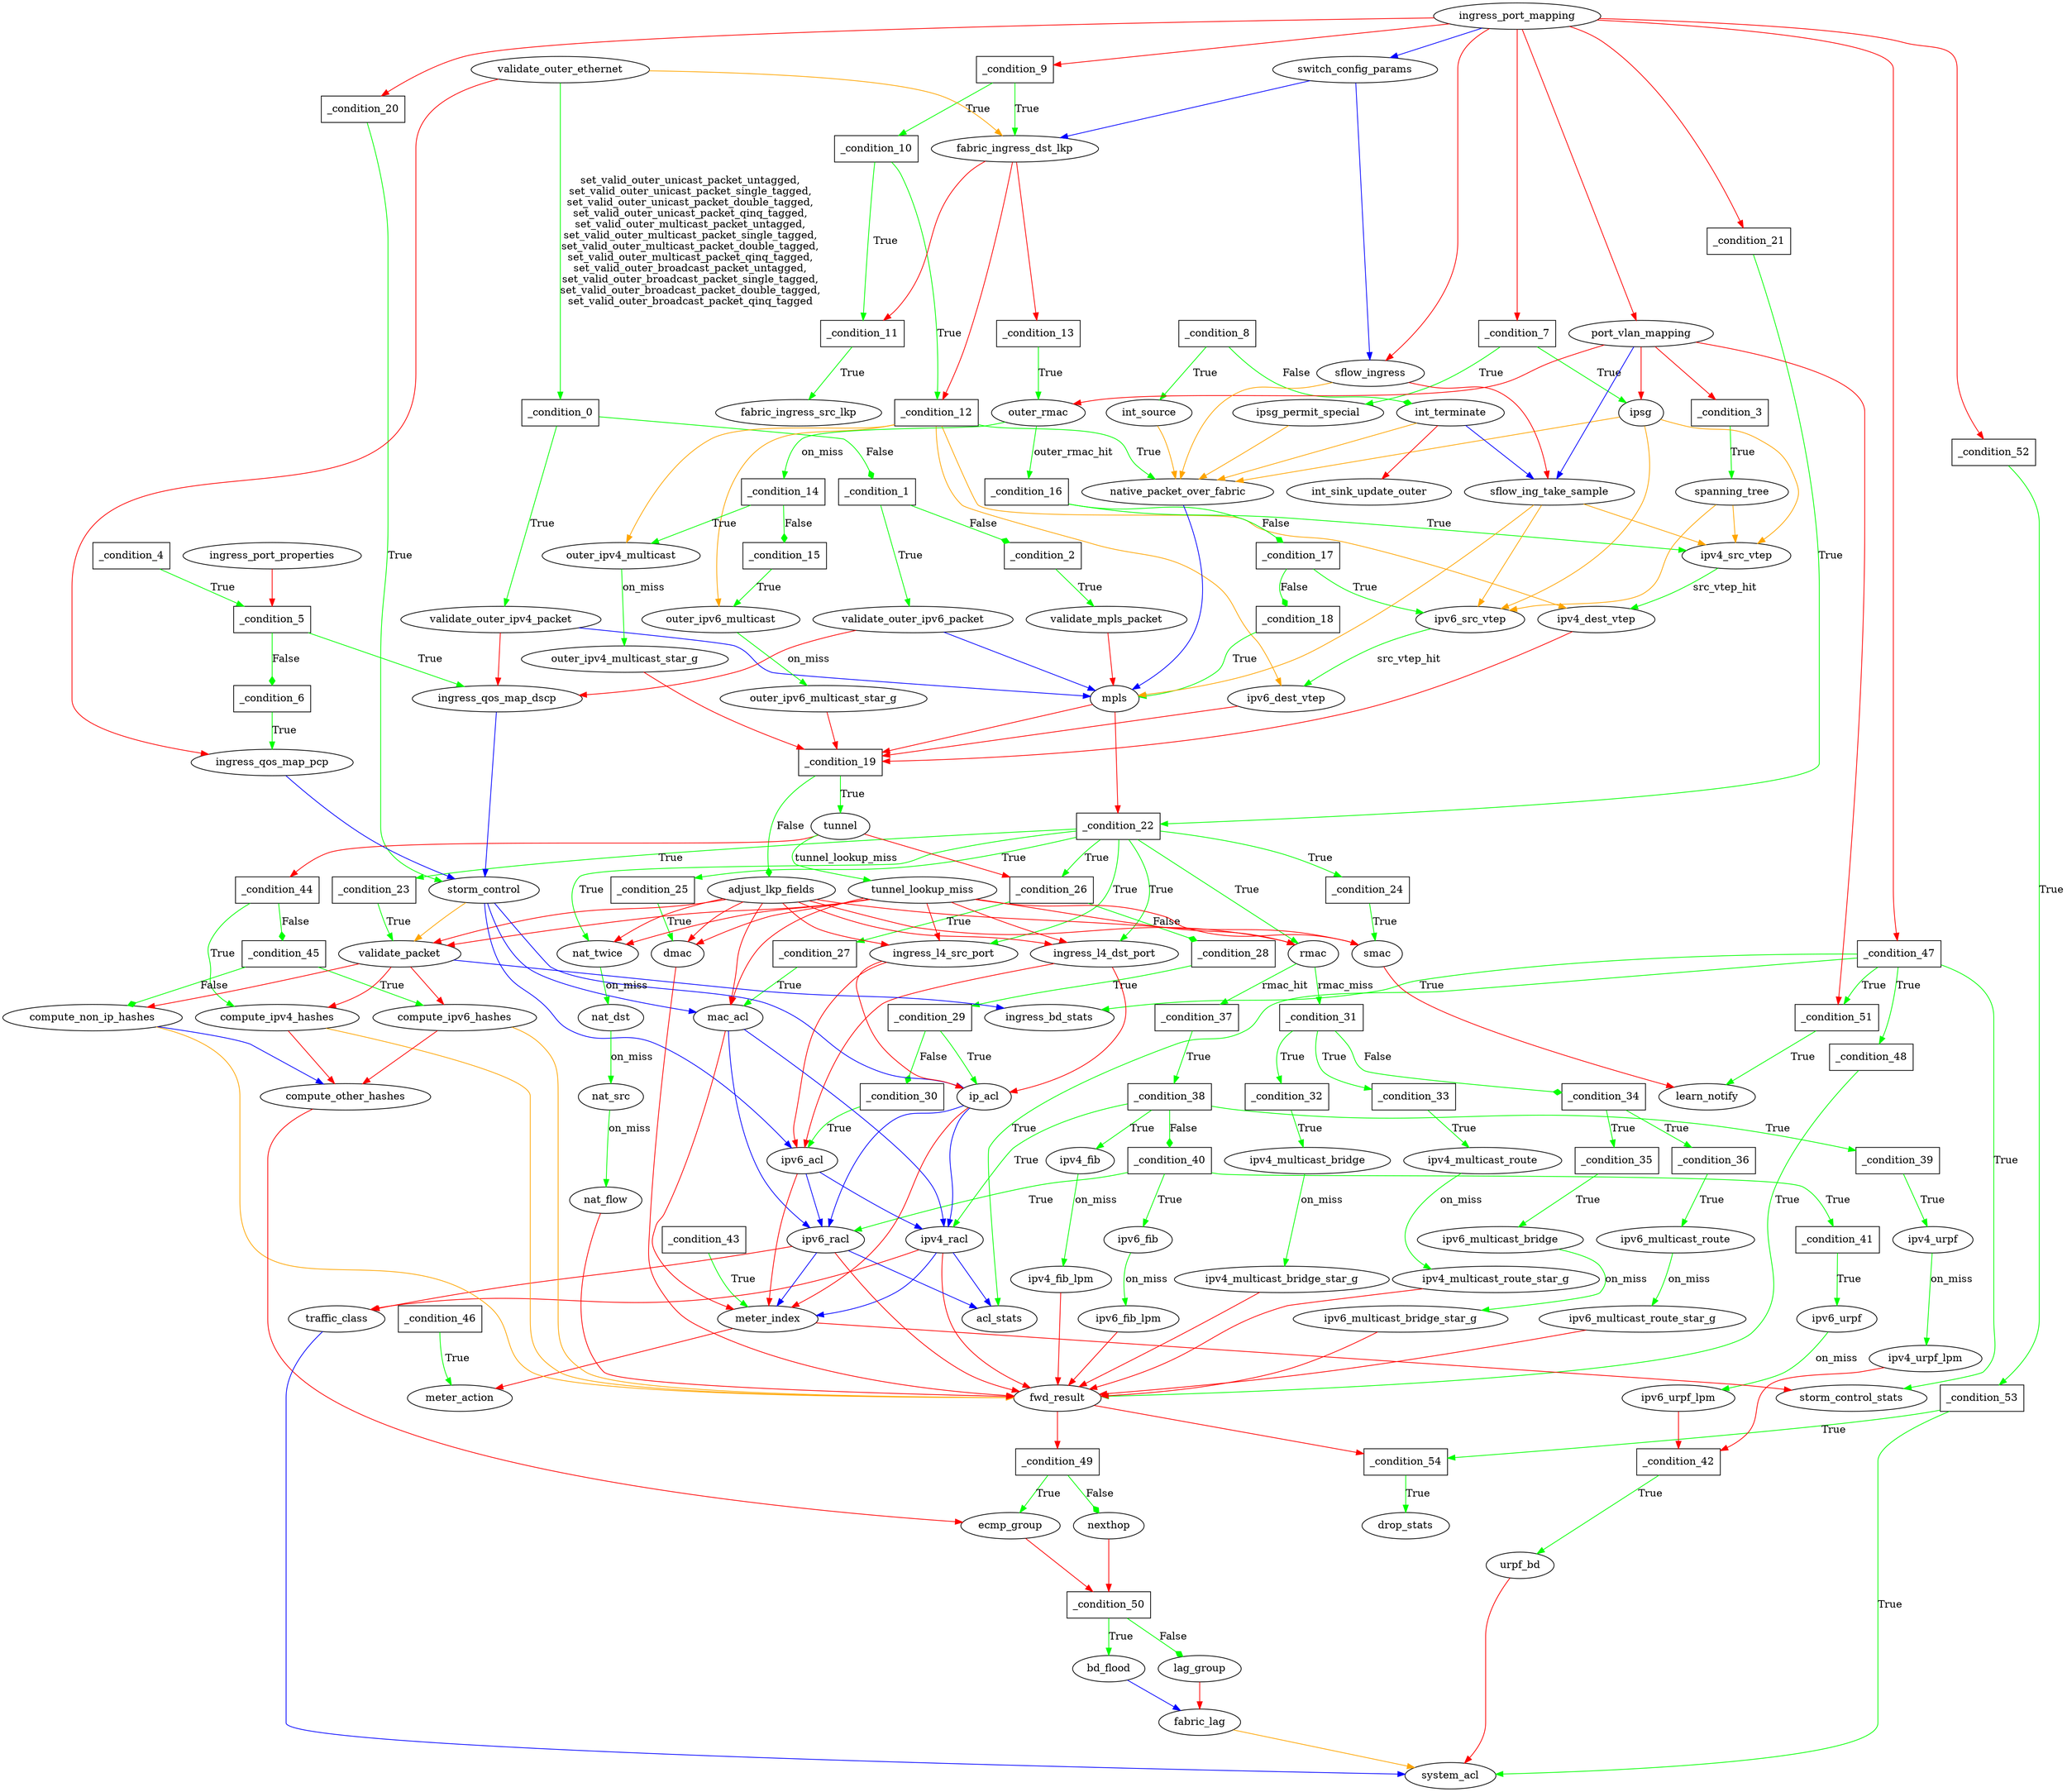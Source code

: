 digraph ingress {
_condition_0 [shape=box label="_condition_0"];
_condition_1 [shape=box label="_condition_1"];
_condition_10 [shape=box label="_condition_10"];
_condition_11 [shape=box label="_condition_11"];
_condition_12 [shape=box label="_condition_12"];
_condition_13 [shape=box label="_condition_13"];
_condition_14 [shape=box label="_condition_14"];
_condition_15 [shape=box label="_condition_15"];
_condition_16 [shape=box label="_condition_16"];
_condition_17 [shape=box label="_condition_17"];
_condition_18 [shape=box label="_condition_18"];
_condition_19 [shape=box label="_condition_19"];
_condition_2 [shape=box label="_condition_2"];
_condition_20 [shape=box label="_condition_20"];
_condition_21 [shape=box label="_condition_21"];
_condition_22 [shape=box label="_condition_22"];
_condition_23 [shape=box label="_condition_23"];
_condition_24 [shape=box label="_condition_24"];
_condition_25 [shape=box label="_condition_25"];
_condition_26 [shape=box label="_condition_26"];
_condition_27 [shape=box label="_condition_27"];
_condition_28 [shape=box label="_condition_28"];
_condition_29 [shape=box label="_condition_29"];
_condition_3 [shape=box label="_condition_3"];
_condition_30 [shape=box label="_condition_30"];
_condition_31 [shape=box label="_condition_31"];
_condition_32 [shape=box label="_condition_32"];
_condition_33 [shape=box label="_condition_33"];
_condition_34 [shape=box label="_condition_34"];
_condition_35 [shape=box label="_condition_35"];
_condition_36 [shape=box label="_condition_36"];
_condition_37 [shape=box label="_condition_37"];
_condition_38 [shape=box label="_condition_38"];
_condition_39 [shape=box label="_condition_39"];
_condition_4 [shape=box label="_condition_4"];
_condition_40 [shape=box label="_condition_40"];
_condition_41 [shape=box label="_condition_41"];
_condition_42 [shape=box label="_condition_42"];
_condition_43 [shape=box label="_condition_43"];
_condition_44 [shape=box label="_condition_44"];
_condition_45 [shape=box label="_condition_45"];
_condition_46 [shape=box label="_condition_46"];
_condition_47 [shape=box label="_condition_47"];
_condition_48 [shape=box label="_condition_48"];
_condition_49 [shape=box label="_condition_49"];
_condition_5 [shape=box label="_condition_5"];
_condition_50 [shape=box label="_condition_50"];
_condition_51 [shape=box label="_condition_51"];
_condition_52 [shape=box label="_condition_52"];
_condition_53 [shape=box label="_condition_53"];
_condition_54 [shape=box label="_condition_54"];
_condition_6 [shape=box label="_condition_6"];
_condition_7 [shape=box label="_condition_7"];
_condition_8 [shape=box label="_condition_8"];
_condition_9 [shape=box label="_condition_9"];
_condition_0 -> _condition_1 [color=green  label="False" arrowhead = diamond];
_condition_0 -> validate_outer_ipv4_packet [color=green  label="True"];
_condition_1 -> _condition_2 [color=green  label="False" arrowhead = diamond];
_condition_1 -> validate_outer_ipv6_packet [color=green  label="True"];
_condition_10 -> _condition_11 [color=green  label="True"];
_condition_10 -> _condition_12 [color=green  label="True"];
_condition_11 -> fabric_ingress_src_lkp [color=green  label="True"];
_condition_12 -> ipv4_dest_vtep [color=orange ];
_condition_12 -> ipv6_dest_vtep [color=orange ];
_condition_12 -> native_packet_over_fabric [color=green  label="True"];
_condition_12 -> outer_ipv4_multicast [color=orange ];
_condition_12 -> outer_ipv6_multicast [color=orange ];
_condition_13 -> outer_rmac [color=green  label="True"];
_condition_14 -> _condition_15 [color=green  label="False" arrowhead = diamond];
_condition_14 -> outer_ipv4_multicast [color=green  label="True"];
_condition_15 -> outer_ipv6_multicast [color=green  label="True"];
_condition_16 -> _condition_17 [color=green  label="False" arrowhead = diamond];
_condition_16 -> ipv4_src_vtep [color=green  label="True"];
_condition_17 -> _condition_18 [color=green  label="False" arrowhead = diamond];
_condition_17 -> ipv6_src_vtep [color=green  label="True"];
_condition_18 -> mpls [color=green  label="True"];
_condition_19 -> adjust_lkp_fields [color=green  label="False" arrowhead = diamond];
_condition_19 -> tunnel [color=green  label="True"];
_condition_2 -> validate_mpls_packet [color=green  label="True"];
_condition_20 -> storm_control [color=green  label="True"];
_condition_21 -> _condition_22 [color=green  label="True"];
_condition_22 -> _condition_23 [color=green  label="True"];
_condition_22 -> _condition_24 [color=green  label="True"];
_condition_22 -> _condition_25 [color=green  label="True"];
_condition_22 -> _condition_26 [color=green  label="True"];
_condition_22 -> ingress_l4_dst_port [color=green  label="True"];
_condition_22 -> ingress_l4_src_port [color=green  label="True"];
_condition_22 -> nat_twice [color=green  label="True"];
_condition_22 -> rmac [color=green  label="True"];
_condition_23 -> validate_packet [color=green  label="True"];
_condition_24 -> smac [color=green  label="True"];
_condition_25 -> dmac [color=green  label="True"];
_condition_26 -> _condition_27 [color=green  label="True"];
_condition_26 -> _condition_28 [color=green  label="False" arrowhead = diamond];
_condition_27 -> mac_acl [color=green  label="True"];
_condition_28 -> _condition_29 [color=green  label="True"];
_condition_29 -> _condition_30 [color=green  label="False" arrowhead = diamond];
_condition_29 -> ip_acl [color=green  label="True"];
_condition_3 -> spanning_tree [color=green  label="True"];
_condition_30 -> ipv6_acl [color=green  label="True"];
_condition_31 -> _condition_32 [color=green  label="True"];
_condition_31 -> _condition_33 [color=green  label="True"];
_condition_31 -> _condition_34 [color=green  label="False" arrowhead = diamond];
_condition_32 -> ipv4_multicast_bridge [color=green  label="True"];
_condition_33 -> ipv4_multicast_route [color=green  label="True"];
_condition_34 -> _condition_35 [color=green  label="True"];
_condition_34 -> _condition_36 [color=green  label="True"];
_condition_35 -> ipv6_multicast_bridge [color=green  label="True"];
_condition_36 -> ipv6_multicast_route [color=green  label="True"];
_condition_37 -> _condition_38 [color=green  label="True"];
_condition_38 -> _condition_39 [color=green  label="True"];
_condition_38 -> _condition_40 [color=green  label="False" arrowhead = diamond];
_condition_38 -> ipv4_fib [color=green  label="True"];
_condition_38 -> ipv4_racl [color=green  label="True"];
_condition_39 -> ipv4_urpf [color=green  label="True"];
_condition_4 -> _condition_5 [color=green  label="True"];
_condition_40 -> _condition_41 [color=green  label="True"];
_condition_40 -> ipv6_fib [color=green  label="True"];
_condition_40 -> ipv6_racl [color=green  label="True"];
_condition_41 -> ipv6_urpf [color=green  label="True"];
_condition_42 -> urpf_bd [color=green  label="True"];
_condition_43 -> meter_index [color=green  label="True"];
_condition_44 -> _condition_45 [color=green  label="False" arrowhead = diamond];
_condition_44 -> compute_ipv4_hashes [color=green  label="True"];
_condition_45 -> compute_ipv6_hashes [color=green  label="True"];
_condition_45 -> compute_non_ip_hashes [color=green  label="False" arrowhead = diamond];
_condition_46 -> meter_action [color=green  label="True"];
_condition_47 -> _condition_48 [color=green  label="True"];
_condition_47 -> _condition_51 [color=green  label="True"];
_condition_47 -> acl_stats [color=green  label="True"];
_condition_47 -> ingress_bd_stats [color=green  label="True"];
_condition_47 -> storm_control_stats [color=green  label="True"];
_condition_48 -> fwd_result [color=green  label="True"];
_condition_49 -> ecmp_group [color=green  label="True"];
_condition_49 -> nexthop [color=green  label="False" arrowhead = diamond];
_condition_5 -> _condition_6 [color=green  label="False" arrowhead = diamond];
_condition_5 -> ingress_qos_map_dscp [color=green  label="True"];
_condition_50 -> bd_flood [color=green  label="True"];
_condition_50 -> lag_group [color=green  label="False" arrowhead = diamond];
_condition_51 -> learn_notify [color=green  label="True"];
_condition_52 -> _condition_53 [color=green  label="True"];
_condition_53 -> _condition_54 [color=green  label="True"];
_condition_53 -> system_acl [color=green  label="True"];
_condition_54 -> drop_stats [color=green  label="True"];
_condition_6 -> ingress_qos_map_pcp [color=green  label="True"];
_condition_7 -> ipsg [color=green  label="True"];
_condition_7 -> ipsg_permit_special [color=green  label="True"];
_condition_8 -> int_source [color=green  label="True"];
_condition_8 -> int_terminate [color=green  label="False" arrowhead = diamond];
_condition_9 -> _condition_10 [color=green  label="True"];
_condition_9 -> fabric_ingress_dst_lkp [color=green  label="True"];
adjust_lkp_fields -> dmac [color=red ];
adjust_lkp_fields -> ingress_l4_dst_port [color=red ];
adjust_lkp_fields -> ingress_l4_src_port [color=red ];
adjust_lkp_fields -> mac_acl [color=red ];
adjust_lkp_fields -> nat_twice [color=red ];
adjust_lkp_fields -> rmac [color=red ];
adjust_lkp_fields -> smac [color=red ];
adjust_lkp_fields -> validate_packet [color=red ];
bd_flood -> fabric_lag [color=blue ];
compute_ipv4_hashes -> compute_other_hashes [color=red ];
compute_ipv4_hashes -> fwd_result [color=orange ];
compute_ipv6_hashes -> compute_other_hashes [color=red ];
compute_ipv6_hashes -> fwd_result [color=orange ];
compute_non_ip_hashes -> compute_other_hashes [color=blue ];
compute_non_ip_hashes -> fwd_result [color=orange ];
compute_other_hashes -> ecmp_group [color=red ];
dmac -> fwd_result [color=red ];
ecmp_group -> _condition_50 [color=red ];
fabric_ingress_dst_lkp -> _condition_11 [color=red ];
fabric_ingress_dst_lkp -> _condition_12 [color=red ];
fabric_ingress_dst_lkp -> _condition_13 [color=red ];
fabric_lag -> system_acl [color=orange ];
fwd_result -> _condition_49 [color=red ];
fwd_result -> _condition_54 [color=red ];
ingress_l4_dst_port -> ip_acl [color=red ];
ingress_l4_dst_port -> ipv6_acl [color=red ];
ingress_l4_src_port -> ip_acl [color=red ];
ingress_l4_src_port -> ipv6_acl [color=red ];
ingress_port_mapping -> _condition_20 [color=red ];
ingress_port_mapping -> _condition_21 [color=red ];
ingress_port_mapping -> _condition_47 [color=red ];
ingress_port_mapping -> _condition_52 [color=red ];
ingress_port_mapping -> _condition_7 [color=red ];
ingress_port_mapping -> _condition_9 [color=red ];
ingress_port_mapping -> port_vlan_mapping [color=red ];
ingress_port_mapping -> sflow_ingress [color=red ];
ingress_port_mapping -> switch_config_params [color=blue ];
ingress_port_properties -> _condition_5 [color=red ];
ingress_qos_map_dscp -> storm_control [color=blue ];
ingress_qos_map_pcp -> storm_control [color=blue ];
int_source -> native_packet_over_fabric [color=orange ];
int_terminate -> int_sink_update_outer [color=red ];
int_terminate -> native_packet_over_fabric [color=orange ];
int_terminate -> sflow_ing_take_sample [color=blue ];
ip_acl -> ipv4_racl [color=blue ];
ip_acl -> ipv6_racl [color=blue ];
ip_acl -> meter_index [color=red ];
ipsg -> ipv4_src_vtep [color=orange ];
ipsg -> ipv6_src_vtep [color=orange ];
ipsg -> native_packet_over_fabric [color=orange ];
ipsg_permit_special -> native_packet_over_fabric [color=orange ];
ipv4_dest_vtep -> _condition_19 [color=red ];
ipv4_fib -> ipv4_fib_lpm [color=green  label="on_miss"];
ipv4_fib_lpm -> fwd_result [color=red ];
ipv4_multicast_bridge -> ipv4_multicast_bridge_star_g [color=green  label="on_miss"];
ipv4_multicast_bridge_star_g -> fwd_result [color=red ];
ipv4_multicast_route -> ipv4_multicast_route_star_g [color=green  label="on_miss"];
ipv4_multicast_route_star_g -> fwd_result [color=red ];
ipv4_racl -> acl_stats [color=blue ];
ipv4_racl -> fwd_result [color=red ];
ipv4_racl -> meter_index [color=blue ];
ipv4_racl -> traffic_class [color=red ];
ipv4_src_vtep -> ipv4_dest_vtep [color=green  label="src_vtep_hit"];
ipv4_urpf -> ipv4_urpf_lpm [color=green  label="on_miss"];
ipv4_urpf_lpm -> _condition_42 [color=red ];
ipv6_acl -> ipv4_racl [color=blue ];
ipv6_acl -> ipv6_racl [color=blue ];
ipv6_acl -> meter_index [color=red ];
ipv6_dest_vtep -> _condition_19 [color=red ];
ipv6_fib -> ipv6_fib_lpm [color=green  label="on_miss"];
ipv6_fib_lpm -> fwd_result [color=red ];
ipv6_multicast_bridge -> ipv6_multicast_bridge_star_g [color=green  label="on_miss"];
ipv6_multicast_bridge_star_g -> fwd_result [color=red ];
ipv6_multicast_route -> ipv6_multicast_route_star_g [color=green  label="on_miss"];
ipv6_multicast_route_star_g -> fwd_result [color=red ];
ipv6_racl -> acl_stats [color=blue ];
ipv6_racl -> fwd_result [color=red ];
ipv6_racl -> meter_index [color=blue ];
ipv6_racl -> traffic_class [color=red ];
ipv6_src_vtep -> ipv6_dest_vtep [color=green  label="src_vtep_hit"];
ipv6_urpf -> ipv6_urpf_lpm [color=green  label="on_miss"];
ipv6_urpf_lpm -> _condition_42 [color=red ];
lag_group -> fabric_lag [color=red ];
mac_acl -> ipv4_racl [color=blue ];
mac_acl -> ipv6_racl [color=blue ];
mac_acl -> meter_index [color=red ];
meter_index -> meter_action [color=red ];
meter_index -> storm_control_stats [color=red ];
mpls -> _condition_19 [color=red ];
mpls -> _condition_22 [color=red ];
nat_dst -> nat_src [color=green  label="on_miss"];
nat_flow -> fwd_result [color=red ];
nat_src -> nat_flow [color=green  label="on_miss"];
nat_twice -> nat_dst [color=green  label="on_miss"];
native_packet_over_fabric -> mpls [color=blue ];
nexthop -> _condition_50 [color=red ];
outer_ipv4_multicast -> outer_ipv4_multicast_star_g [color=green  label="on_miss"];
outer_ipv4_multicast_star_g -> _condition_19 [color=red ];
outer_ipv6_multicast -> outer_ipv6_multicast_star_g [color=green  label="on_miss"];
outer_ipv6_multicast_star_g -> _condition_19 [color=red ];
outer_rmac -> _condition_14 [color=green  label="on_miss"];
outer_rmac -> _condition_16 [color=green  label="outer_rmac_hit"];
port_vlan_mapping -> _condition_3 [color=red ];
port_vlan_mapping -> _condition_51 [color=red ];
port_vlan_mapping -> ipsg [color=red ];
port_vlan_mapping -> outer_rmac [color=red ];
port_vlan_mapping -> sflow_ing_take_sample [color=blue ];
rmac -> _condition_31 [color=green  label="rmac_miss"];
rmac -> _condition_37 [color=green  label="rmac_hit"];
sflow_ing_take_sample -> ipv4_src_vtep [color=orange ];
sflow_ing_take_sample -> ipv6_src_vtep [color=orange ];
sflow_ing_take_sample -> mpls [color=orange ];
sflow_ingress -> native_packet_over_fabric [color=orange ];
sflow_ingress -> sflow_ing_take_sample [color=red ];
smac -> learn_notify [color=red ];
spanning_tree -> ipv4_src_vtep [color=orange ];
spanning_tree -> ipv6_src_vtep [color=orange ];
storm_control -> ip_acl [color=blue ];
storm_control -> ipv6_acl [color=blue ];
storm_control -> mac_acl [color=blue ];
storm_control -> validate_packet [color=orange ];
switch_config_params -> fabric_ingress_dst_lkp [color=blue ];
switch_config_params -> sflow_ingress [color=blue ];
traffic_class -> system_acl [color=blue ];
tunnel -> _condition_26 [color=red ];
tunnel -> _condition_44 [color=red ];
tunnel -> tunnel_lookup_miss [color=green  label="tunnel_lookup_miss"];
tunnel_lookup_miss -> dmac [color=red ];
tunnel_lookup_miss -> ingress_l4_dst_port [color=red ];
tunnel_lookup_miss -> ingress_l4_src_port [color=red ];
tunnel_lookup_miss -> mac_acl [color=red ];
tunnel_lookup_miss -> nat_twice [color=red ];
tunnel_lookup_miss -> rmac [color=red ];
tunnel_lookup_miss -> smac [color=red ];
tunnel_lookup_miss -> validate_packet [color=red ];
urpf_bd -> system_acl [color=red ];
validate_mpls_packet -> mpls [color=red ];
validate_outer_ethernet -> _condition_0 [color=green  label="set_valid_outer_unicast_packet_untagged,
set_valid_outer_unicast_packet_single_tagged,
set_valid_outer_unicast_packet_double_tagged,
set_valid_outer_unicast_packet_qinq_tagged,
set_valid_outer_multicast_packet_untagged,
set_valid_outer_multicast_packet_single_tagged,
set_valid_outer_multicast_packet_double_tagged,
set_valid_outer_multicast_packet_qinq_tagged,
set_valid_outer_broadcast_packet_untagged,
set_valid_outer_broadcast_packet_single_tagged,
set_valid_outer_broadcast_packet_double_tagged,
set_valid_outer_broadcast_packet_qinq_tagged"];
validate_outer_ethernet -> fabric_ingress_dst_lkp [color=orange ];
validate_outer_ethernet -> ingress_qos_map_pcp [color=red ];
validate_outer_ipv4_packet -> ingress_qos_map_dscp [color=red ];
validate_outer_ipv4_packet -> mpls [color=blue ];
validate_outer_ipv6_packet -> ingress_qos_map_dscp [color=red ];
validate_outer_ipv6_packet -> mpls [color=blue ];
validate_packet -> compute_ipv4_hashes [color=red ];
validate_packet -> compute_ipv6_hashes [color=red ];
validate_packet -> compute_non_ip_hashes [color=red ];
validate_packet -> ingress_bd_stats [color=blue ];
}
